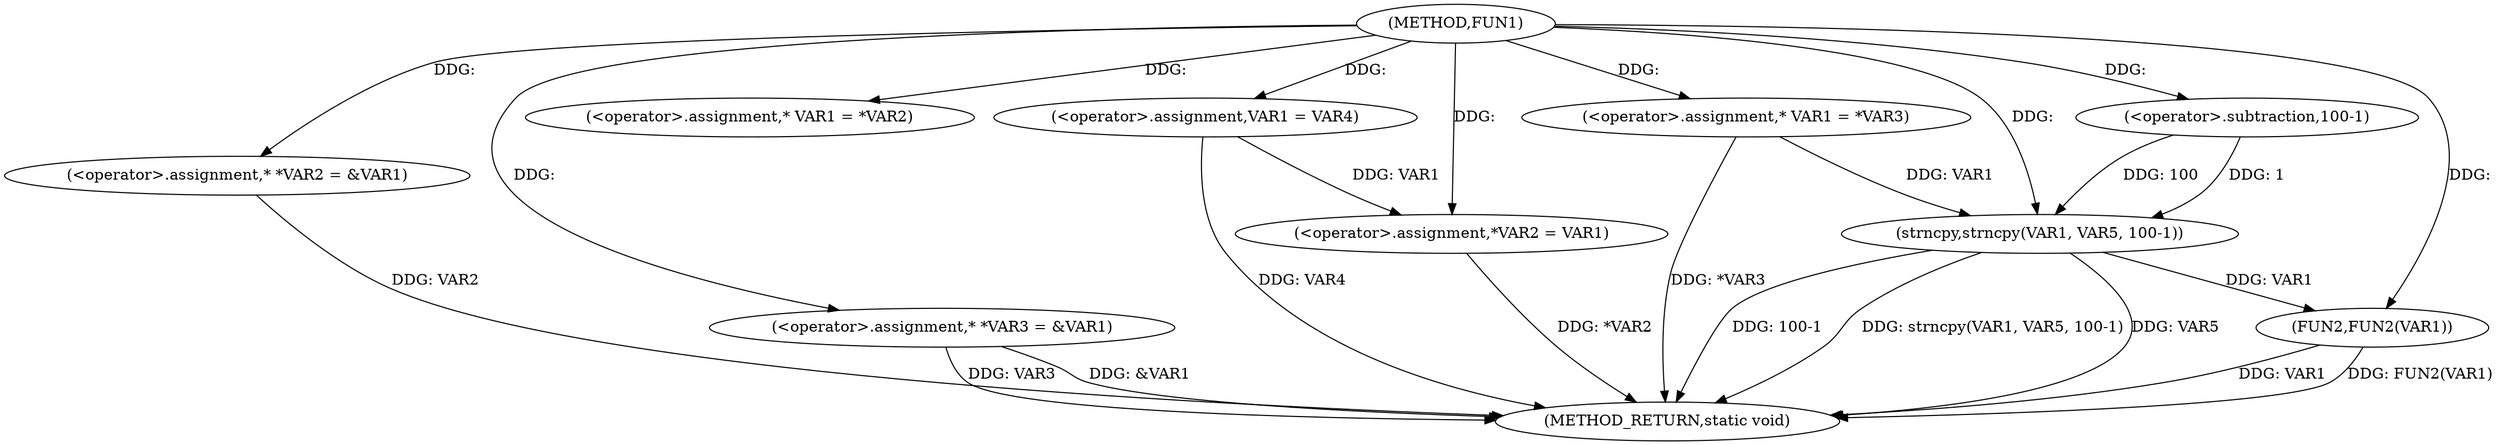 digraph FUN1 {  
"1000100" [label = "(METHOD,FUN1)" ]
"1000143" [label = "(METHOD_RETURN,static void)" ]
"1000104" [label = "(<operator>.assignment,* *VAR2 = &VAR1)" ]
"1000109" [label = "(<operator>.assignment,* *VAR3 = &VAR1)" ]
"1000116" [label = "(<operator>.assignment,* VAR1 = *VAR2)" ]
"1000120" [label = "(<operator>.assignment,VAR1 = VAR4)" ]
"1000123" [label = "(<operator>.assignment,*VAR2 = VAR1)" ]
"1000129" [label = "(<operator>.assignment,* VAR1 = *VAR3)" ]
"1000135" [label = "(strncpy,strncpy(VAR1, VAR5, 100-1))" ]
"1000138" [label = "(<operator>.subtraction,100-1)" ]
"1000141" [label = "(FUN2,FUN2(VAR1))" ]
  "1000141" -> "1000143"  [ label = "DDG: VAR1"] 
  "1000104" -> "1000143"  [ label = "DDG: VAR2"] 
  "1000120" -> "1000143"  [ label = "DDG: VAR4"] 
  "1000135" -> "1000143"  [ label = "DDG: 100-1"] 
  "1000141" -> "1000143"  [ label = "DDG: FUN2(VAR1)"] 
  "1000135" -> "1000143"  [ label = "DDG: strncpy(VAR1, VAR5, 100-1)"] 
  "1000109" -> "1000143"  [ label = "DDG: VAR3"] 
  "1000109" -> "1000143"  [ label = "DDG: &VAR1"] 
  "1000135" -> "1000143"  [ label = "DDG: VAR5"] 
  "1000129" -> "1000143"  [ label = "DDG: *VAR3"] 
  "1000123" -> "1000143"  [ label = "DDG: *VAR2"] 
  "1000100" -> "1000104"  [ label = "DDG: "] 
  "1000100" -> "1000109"  [ label = "DDG: "] 
  "1000100" -> "1000116"  [ label = "DDG: "] 
  "1000100" -> "1000120"  [ label = "DDG: "] 
  "1000120" -> "1000123"  [ label = "DDG: VAR1"] 
  "1000100" -> "1000123"  [ label = "DDG: "] 
  "1000100" -> "1000129"  [ label = "DDG: "] 
  "1000129" -> "1000135"  [ label = "DDG: VAR1"] 
  "1000100" -> "1000135"  [ label = "DDG: "] 
  "1000138" -> "1000135"  [ label = "DDG: 100"] 
  "1000138" -> "1000135"  [ label = "DDG: 1"] 
  "1000100" -> "1000138"  [ label = "DDG: "] 
  "1000135" -> "1000141"  [ label = "DDG: VAR1"] 
  "1000100" -> "1000141"  [ label = "DDG: "] 
}
